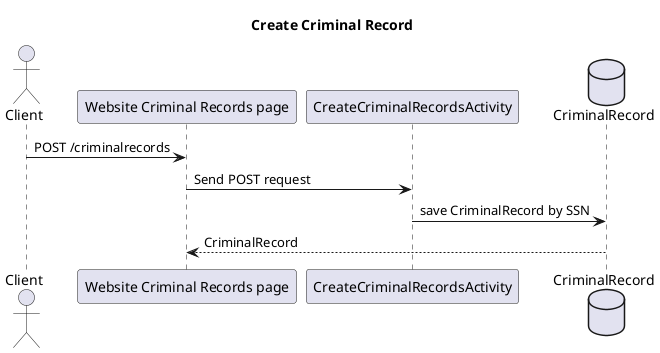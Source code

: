 @startuml
title Create Criminal Record

actor Client
participant "Website Criminal Records page" as CriminalRecordsPage
participant CreateCriminalRecordsActivity
database CriminalRecord

Client -> CriminalRecordsPage : POST /criminalrecords
CriminalRecordsPage -> CreateCriminalRecordsActivity : Send POST request
CreateCriminalRecordsActivity -> CriminalRecord : save CriminalRecord by SSN

CriminalRecord --> CriminalRecordsPage : CriminalRecord

@enduml
